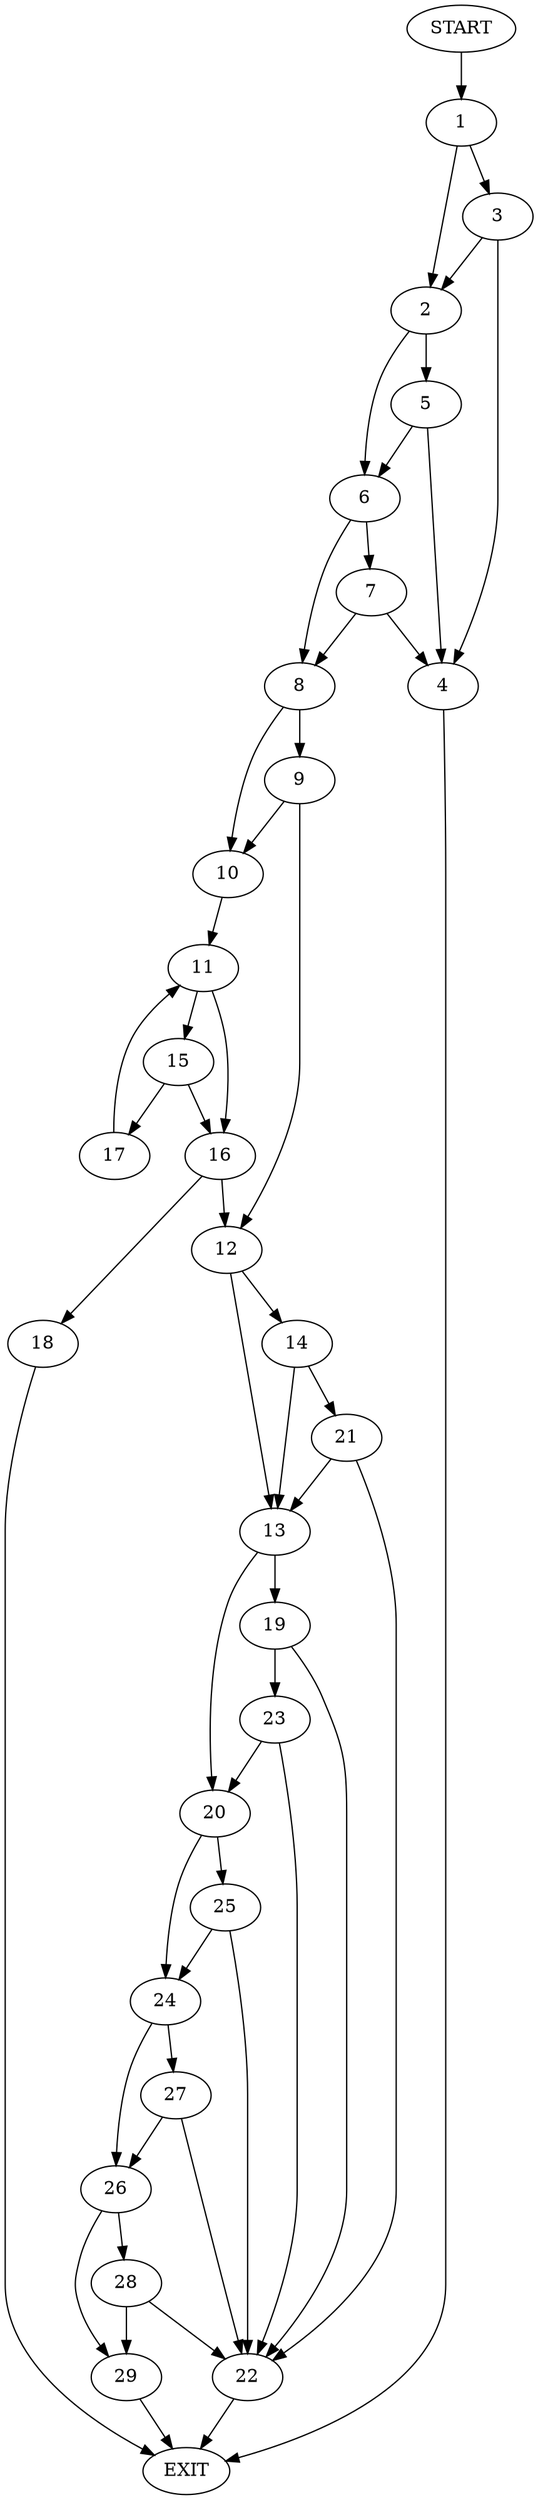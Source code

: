 digraph {
0 [label="START"]
30 [label="EXIT"]
0 -> 1
1 -> 2
1 -> 3
3 -> 4
3 -> 2
2 -> 5
2 -> 6
4 -> 30
5 -> 4
5 -> 6
6 -> 7
6 -> 8
8 -> 9
8 -> 10
7 -> 4
7 -> 8
10 -> 11
9 -> 10
9 -> 12
12 -> 13
12 -> 14
11 -> 15
11 -> 16
15 -> 17
15 -> 16
16 -> 18
16 -> 12
17 -> 11
18 -> 30
13 -> 19
13 -> 20
14 -> 13
14 -> 21
21 -> 22
21 -> 13
22 -> 30
19 -> 22
19 -> 23
20 -> 24
20 -> 25
23 -> 22
23 -> 20
24 -> 26
24 -> 27
25 -> 24
25 -> 22
26 -> 28
26 -> 29
27 -> 26
27 -> 22
29 -> 30
28 -> 22
28 -> 29
}
